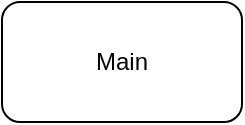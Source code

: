 <mxfile>
    <diagram id="UYJKfwjcGKNNkVLs0cxM" name="Page-1">
        <mxGraphModel dx="892" dy="754" grid="1" gridSize="10" guides="1" tooltips="1" connect="1" arrows="1" fold="1" page="1" pageScale="1" pageWidth="850" pageHeight="1100" math="0" shadow="0">
            <root>
                <mxCell id="0"/>
                <mxCell id="1" parent="0"/>
                <mxCell id="3" value="Main" style="rounded=1;whiteSpace=wrap;html=1;" vertex="1" parent="1">
                    <mxGeometry x="305" y="50" width="120" height="60" as="geometry"/>
                </mxCell>
            </root>
        </mxGraphModel>
    </diagram>
</mxfile>